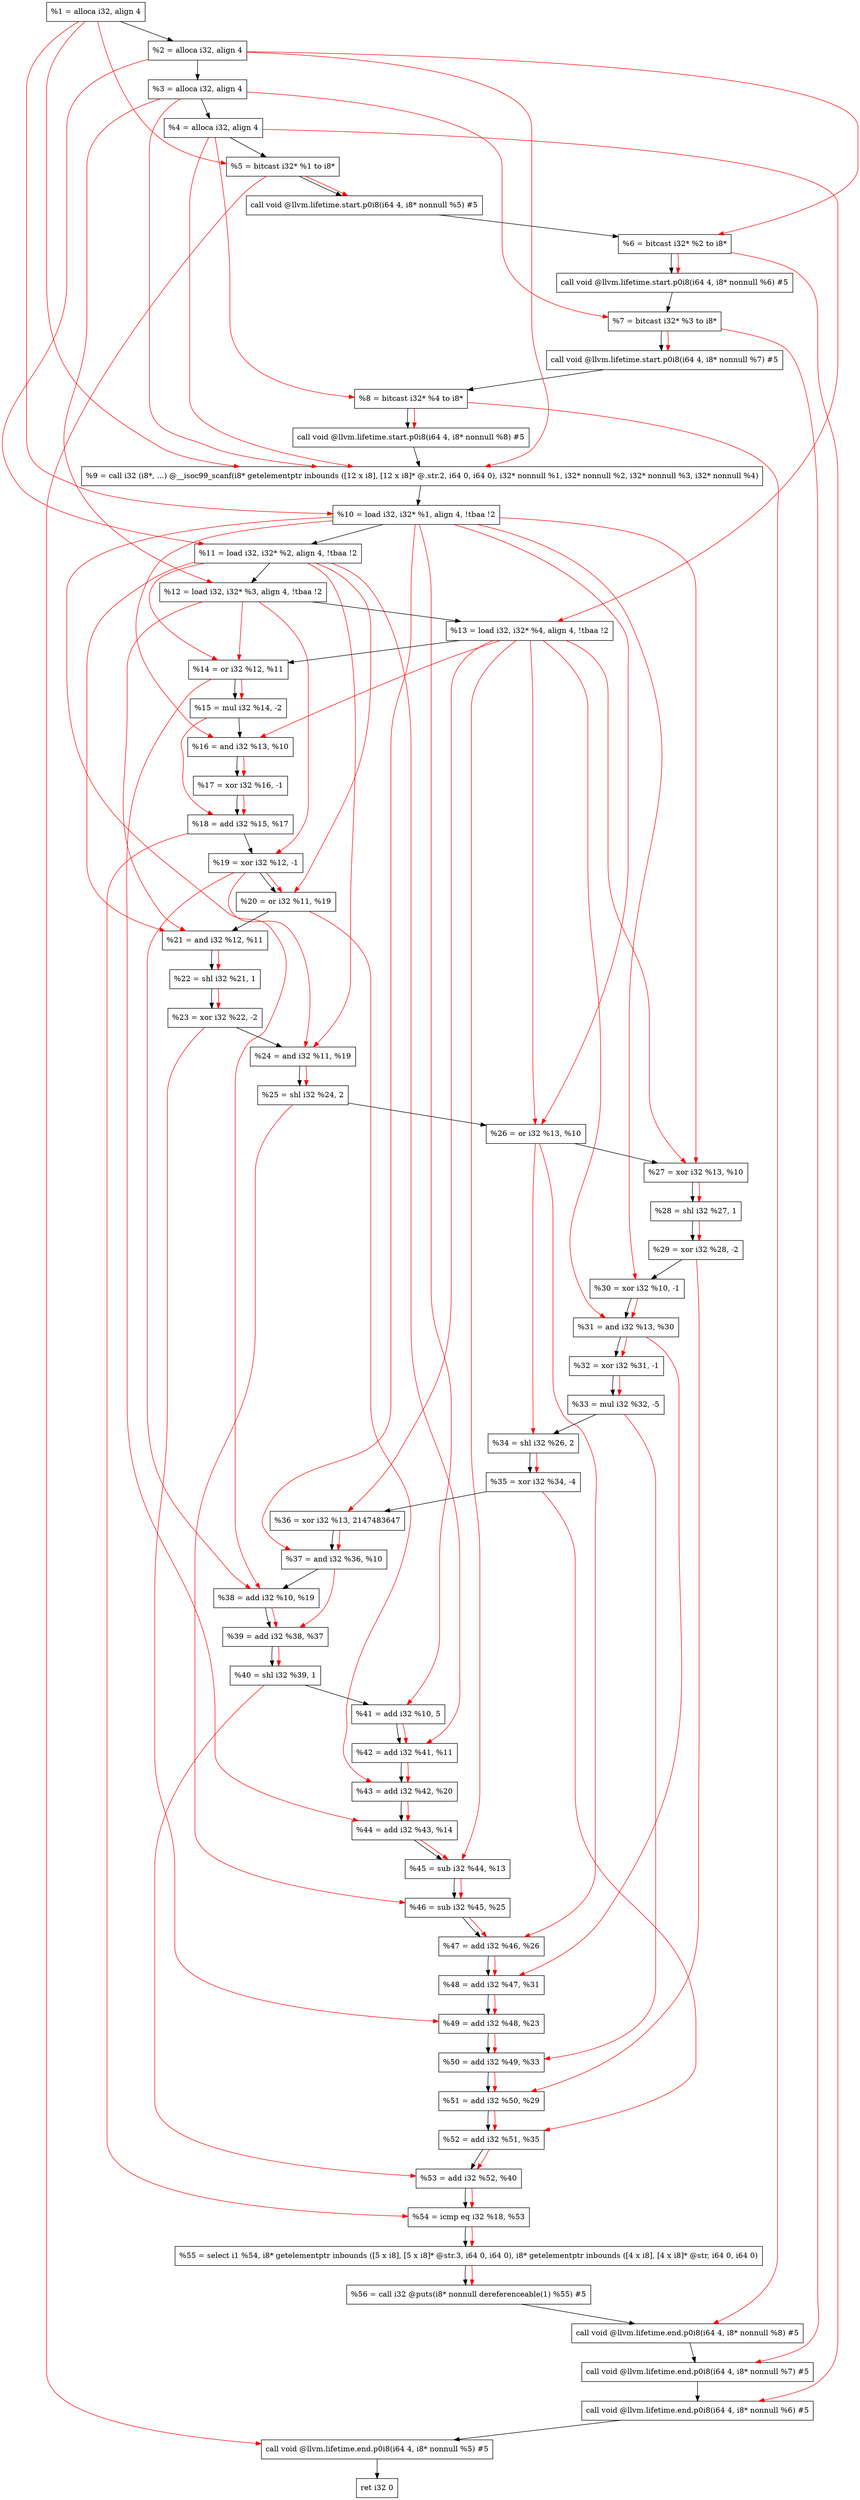 digraph "DFG for'main' function" {
	Node0x1333cf8[shape=record, label="  %1 = alloca i32, align 4"];
	Node0x1333d78[shape=record, label="  %2 = alloca i32, align 4"];
	Node0x1333e08[shape=record, label="  %3 = alloca i32, align 4"];
	Node0x1333e68[shape=record, label="  %4 = alloca i32, align 4"];
	Node0x1333f18[shape=record, label="  %5 = bitcast i32* %1 to i8*"];
	Node0x1334348[shape=record, label="  call void @llvm.lifetime.start.p0i8(i64 4, i8* nonnull %5) #5"];
	Node0x1334428[shape=record, label="  %6 = bitcast i32* %2 to i8*"];
	Node0x1334528[shape=record, label="  call void @llvm.lifetime.start.p0i8(i64 4, i8* nonnull %6) #5"];
	Node0x13345e8[shape=record, label="  %7 = bitcast i32* %3 to i8*"];
	Node0x1334698[shape=record, label="  call void @llvm.lifetime.start.p0i8(i64 4, i8* nonnull %7) #5"];
	Node0x1334758[shape=record, label="  %8 = bitcast i32* %4 to i8*"];
	Node0x1334808[shape=record, label="  call void @llvm.lifetime.start.p0i8(i64 4, i8* nonnull %8) #5"];
	Node0x132eb80[shape=record, label="  %9 = call i32 (i8*, ...) @__isoc99_scanf(i8* getelementptr inbounds ([12 x i8], [12 x i8]* @.str.2, i64 0, i64 0), i32* nonnull %1, i32* nonnull %2, i32* nonnull %3, i32* nonnull %4)"];
	Node0x1334a08[shape=record, label="  %10 = load i32, i32* %1, align 4, !tbaa !2"];
	Node0x1335978[shape=record, label="  %11 = load i32, i32* %2, align 4, !tbaa !2"];
	Node0x1335fe8[shape=record, label="  %12 = load i32, i32* %3, align 4, !tbaa !2"];
	Node0x1336048[shape=record, label="  %13 = load i32, i32* %4, align 4, !tbaa !2"];
	Node0x13360c0[shape=record, label="  %14 = or i32 %12, %11"];
	Node0x1336130[shape=record, label="  %15 = mul i32 %14, -2"];
	Node0x13361a0[shape=record, label="  %16 = and i32 %13, %10"];
	Node0x1336210[shape=record, label="  %17 = xor i32 %16, -1"];
	Node0x1336280[shape=record, label="  %18 = add i32 %15, %17"];
	Node0x13362f0[shape=record, label="  %19 = xor i32 %12, -1"];
	Node0x1336360[shape=record, label="  %20 = or i32 %11, %19"];
	Node0x13363d0[shape=record, label="  %21 = and i32 %12, %11"];
	Node0x1336440[shape=record, label="  %22 = shl i32 %21, 1"];
	Node0x13364b0[shape=record, label="  %23 = xor i32 %22, -2"];
	Node0x1336520[shape=record, label="  %24 = and i32 %11, %19"];
	Node0x1336590[shape=record, label="  %25 = shl i32 %24, 2"];
	Node0x1336600[shape=record, label="  %26 = or i32 %13, %10"];
	Node0x1336670[shape=record, label="  %27 = xor i32 %13, %10"];
	Node0x13366e0[shape=record, label="  %28 = shl i32 %27, 1"];
	Node0x1336750[shape=record, label="  %29 = xor i32 %28, -2"];
	Node0x13367c0[shape=record, label="  %30 = xor i32 %10, -1"];
	Node0x1336830[shape=record, label="  %31 = and i32 %13, %30"];
	Node0x13368a0[shape=record, label="  %32 = xor i32 %31, -1"];
	Node0x1336910[shape=record, label="  %33 = mul i32 %32, -5"];
	Node0x1336980[shape=record, label="  %34 = shl i32 %26, 2"];
	Node0x13369f0[shape=record, label="  %35 = xor i32 %34, -4"];
	Node0x1336a60[shape=record, label="  %36 = xor i32 %13, 2147483647"];
	Node0x1336ad0[shape=record, label="  %37 = and i32 %36, %10"];
	Node0x1336b40[shape=record, label="  %38 = add i32 %10, %19"];
	Node0x1336bb0[shape=record, label="  %39 = add i32 %38, %37"];
	Node0x1336c20[shape=record, label="  %40 = shl i32 %39, 1"];
	Node0x1336c90[shape=record, label="  %41 = add i32 %10, 5"];
	Node0x1336d00[shape=record, label="  %42 = add i32 %41, %11"];
	Node0x1336d70[shape=record, label="  %43 = add i32 %42, %20"];
	Node0x1336de0[shape=record, label="  %44 = add i32 %43, %14"];
	Node0x1336e50[shape=record, label="  %45 = sub i32 %44, %13"];
	Node0x1336ec0[shape=record, label="  %46 = sub i32 %45, %25"];
	Node0x1336f30[shape=record, label="  %47 = add i32 %46, %26"];
	Node0x1336fa0[shape=record, label="  %48 = add i32 %47, %31"];
	Node0x1337010[shape=record, label="  %49 = add i32 %48, %23"];
	Node0x1337080[shape=record, label="  %50 = add i32 %49, %33"];
	Node0x13370f0[shape=record, label="  %51 = add i32 %50, %29"];
	Node0x1337160[shape=record, label="  %52 = add i32 %51, %35"];
	Node0x13371d0[shape=record, label="  %53 = add i32 %52, %40"];
	Node0x1337240[shape=record, label="  %54 = icmp eq i32 %18, %53"];
	Node0x12d38b8[shape=record, label="  %55 = select i1 %54, i8* getelementptr inbounds ([5 x i8], [5 x i8]* @str.3, i64 0, i64 0), i8* getelementptr inbounds ([4 x i8], [4 x i8]* @str, i64 0, i64 0)"];
	Node0x13372d0[shape=record, label="  %56 = call i32 @puts(i8* nonnull dereferenceable(1) %55) #5"];
	Node0x1337578[shape=record, label="  call void @llvm.lifetime.end.p0i8(i64 4, i8* nonnull %8) #5"];
	Node0x13376d8[shape=record, label="  call void @llvm.lifetime.end.p0i8(i64 4, i8* nonnull %7) #5"];
	Node0x13377e8[shape=record, label="  call void @llvm.lifetime.end.p0i8(i64 4, i8* nonnull %6) #5"];
	Node0x13378f8[shape=record, label="  call void @llvm.lifetime.end.p0i8(i64 4, i8* nonnull %5) #5"];
	Node0x13379b8[shape=record, label="  ret i32 0"];
	Node0x1333cf8 -> Node0x1333d78;
	Node0x1333d78 -> Node0x1333e08;
	Node0x1333e08 -> Node0x1333e68;
	Node0x1333e68 -> Node0x1333f18;
	Node0x1333f18 -> Node0x1334348;
	Node0x1334348 -> Node0x1334428;
	Node0x1334428 -> Node0x1334528;
	Node0x1334528 -> Node0x13345e8;
	Node0x13345e8 -> Node0x1334698;
	Node0x1334698 -> Node0x1334758;
	Node0x1334758 -> Node0x1334808;
	Node0x1334808 -> Node0x132eb80;
	Node0x132eb80 -> Node0x1334a08;
	Node0x1334a08 -> Node0x1335978;
	Node0x1335978 -> Node0x1335fe8;
	Node0x1335fe8 -> Node0x1336048;
	Node0x1336048 -> Node0x13360c0;
	Node0x13360c0 -> Node0x1336130;
	Node0x1336130 -> Node0x13361a0;
	Node0x13361a0 -> Node0x1336210;
	Node0x1336210 -> Node0x1336280;
	Node0x1336280 -> Node0x13362f0;
	Node0x13362f0 -> Node0x1336360;
	Node0x1336360 -> Node0x13363d0;
	Node0x13363d0 -> Node0x1336440;
	Node0x1336440 -> Node0x13364b0;
	Node0x13364b0 -> Node0x1336520;
	Node0x1336520 -> Node0x1336590;
	Node0x1336590 -> Node0x1336600;
	Node0x1336600 -> Node0x1336670;
	Node0x1336670 -> Node0x13366e0;
	Node0x13366e0 -> Node0x1336750;
	Node0x1336750 -> Node0x13367c0;
	Node0x13367c0 -> Node0x1336830;
	Node0x1336830 -> Node0x13368a0;
	Node0x13368a0 -> Node0x1336910;
	Node0x1336910 -> Node0x1336980;
	Node0x1336980 -> Node0x13369f0;
	Node0x13369f0 -> Node0x1336a60;
	Node0x1336a60 -> Node0x1336ad0;
	Node0x1336ad0 -> Node0x1336b40;
	Node0x1336b40 -> Node0x1336bb0;
	Node0x1336bb0 -> Node0x1336c20;
	Node0x1336c20 -> Node0x1336c90;
	Node0x1336c90 -> Node0x1336d00;
	Node0x1336d00 -> Node0x1336d70;
	Node0x1336d70 -> Node0x1336de0;
	Node0x1336de0 -> Node0x1336e50;
	Node0x1336e50 -> Node0x1336ec0;
	Node0x1336ec0 -> Node0x1336f30;
	Node0x1336f30 -> Node0x1336fa0;
	Node0x1336fa0 -> Node0x1337010;
	Node0x1337010 -> Node0x1337080;
	Node0x1337080 -> Node0x13370f0;
	Node0x13370f0 -> Node0x1337160;
	Node0x1337160 -> Node0x13371d0;
	Node0x13371d0 -> Node0x1337240;
	Node0x1337240 -> Node0x12d38b8;
	Node0x12d38b8 -> Node0x13372d0;
	Node0x13372d0 -> Node0x1337578;
	Node0x1337578 -> Node0x13376d8;
	Node0x13376d8 -> Node0x13377e8;
	Node0x13377e8 -> Node0x13378f8;
	Node0x13378f8 -> Node0x13379b8;
edge [color=red]
	Node0x1333cf8 -> Node0x1333f18;
	Node0x1333f18 -> Node0x1334348;
	Node0x1333d78 -> Node0x1334428;
	Node0x1334428 -> Node0x1334528;
	Node0x1333e08 -> Node0x13345e8;
	Node0x13345e8 -> Node0x1334698;
	Node0x1333e68 -> Node0x1334758;
	Node0x1334758 -> Node0x1334808;
	Node0x1333cf8 -> Node0x132eb80;
	Node0x1333d78 -> Node0x132eb80;
	Node0x1333e08 -> Node0x132eb80;
	Node0x1333e68 -> Node0x132eb80;
	Node0x1333cf8 -> Node0x1334a08;
	Node0x1333d78 -> Node0x1335978;
	Node0x1333e08 -> Node0x1335fe8;
	Node0x1333e68 -> Node0x1336048;
	Node0x1335fe8 -> Node0x13360c0;
	Node0x1335978 -> Node0x13360c0;
	Node0x13360c0 -> Node0x1336130;
	Node0x1336048 -> Node0x13361a0;
	Node0x1334a08 -> Node0x13361a0;
	Node0x13361a0 -> Node0x1336210;
	Node0x1336130 -> Node0x1336280;
	Node0x1336210 -> Node0x1336280;
	Node0x1335fe8 -> Node0x13362f0;
	Node0x1335978 -> Node0x1336360;
	Node0x13362f0 -> Node0x1336360;
	Node0x1335fe8 -> Node0x13363d0;
	Node0x1335978 -> Node0x13363d0;
	Node0x13363d0 -> Node0x1336440;
	Node0x1336440 -> Node0x13364b0;
	Node0x1335978 -> Node0x1336520;
	Node0x13362f0 -> Node0x1336520;
	Node0x1336520 -> Node0x1336590;
	Node0x1336048 -> Node0x1336600;
	Node0x1334a08 -> Node0x1336600;
	Node0x1336048 -> Node0x1336670;
	Node0x1334a08 -> Node0x1336670;
	Node0x1336670 -> Node0x13366e0;
	Node0x13366e0 -> Node0x1336750;
	Node0x1334a08 -> Node0x13367c0;
	Node0x1336048 -> Node0x1336830;
	Node0x13367c0 -> Node0x1336830;
	Node0x1336830 -> Node0x13368a0;
	Node0x13368a0 -> Node0x1336910;
	Node0x1336600 -> Node0x1336980;
	Node0x1336980 -> Node0x13369f0;
	Node0x1336048 -> Node0x1336a60;
	Node0x1336a60 -> Node0x1336ad0;
	Node0x1334a08 -> Node0x1336ad0;
	Node0x1334a08 -> Node0x1336b40;
	Node0x13362f0 -> Node0x1336b40;
	Node0x1336b40 -> Node0x1336bb0;
	Node0x1336ad0 -> Node0x1336bb0;
	Node0x1336bb0 -> Node0x1336c20;
	Node0x1334a08 -> Node0x1336c90;
	Node0x1336c90 -> Node0x1336d00;
	Node0x1335978 -> Node0x1336d00;
	Node0x1336d00 -> Node0x1336d70;
	Node0x1336360 -> Node0x1336d70;
	Node0x1336d70 -> Node0x1336de0;
	Node0x13360c0 -> Node0x1336de0;
	Node0x1336de0 -> Node0x1336e50;
	Node0x1336048 -> Node0x1336e50;
	Node0x1336e50 -> Node0x1336ec0;
	Node0x1336590 -> Node0x1336ec0;
	Node0x1336ec0 -> Node0x1336f30;
	Node0x1336600 -> Node0x1336f30;
	Node0x1336f30 -> Node0x1336fa0;
	Node0x1336830 -> Node0x1336fa0;
	Node0x1336fa0 -> Node0x1337010;
	Node0x13364b0 -> Node0x1337010;
	Node0x1337010 -> Node0x1337080;
	Node0x1336910 -> Node0x1337080;
	Node0x1337080 -> Node0x13370f0;
	Node0x1336750 -> Node0x13370f0;
	Node0x13370f0 -> Node0x1337160;
	Node0x13369f0 -> Node0x1337160;
	Node0x1337160 -> Node0x13371d0;
	Node0x1336c20 -> Node0x13371d0;
	Node0x1336280 -> Node0x1337240;
	Node0x13371d0 -> Node0x1337240;
	Node0x1337240 -> Node0x12d38b8;
	Node0x12d38b8 -> Node0x13372d0;
	Node0x1334758 -> Node0x1337578;
	Node0x13345e8 -> Node0x13376d8;
	Node0x1334428 -> Node0x13377e8;
	Node0x1333f18 -> Node0x13378f8;
}
